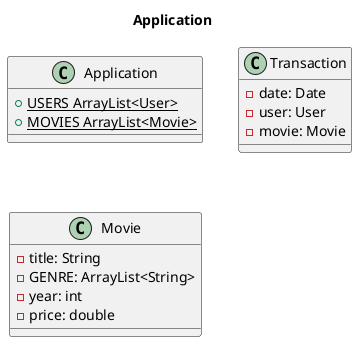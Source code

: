 @startuml

title Application

class Application {
    +USERS ArrayList<User> {static}
    +MOVIES ArrayList<Movie> {static}
}

class Transaction {
    -date: Date
    -user: User
    -movie: Movie
}

class Movie {
    -title: String
    -GENRE: ArrayList<String>
    -year: int
    -price: double
}

@enduml